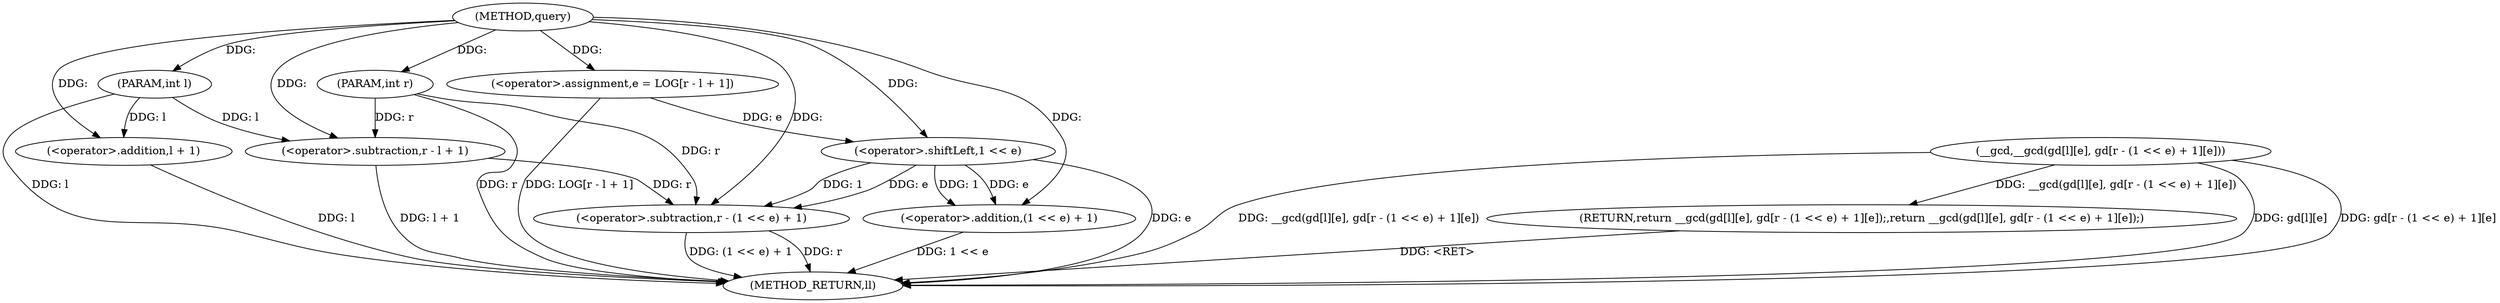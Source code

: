 digraph "query" {  
"1000295" [label = "(METHOD,query)" ]
"1000327" [label = "(METHOD_RETURN,ll)" ]
"1000296" [label = "(PARAM,int l)" ]
"1000297" [label = "(PARAM,int r)" ]
"1000300" [label = "(<operator>.assignment,e = LOG[r - l + 1])" ]
"1000309" [label = "(RETURN,return __gcd(gd[l][e], gd[r - (1 << e) + 1][e]);,return __gcd(gd[l][e], gd[r - (1 << e) + 1][e]);)" ]
"1000310" [label = "(__gcd,__gcd(gd[l][e], gd[r - (1 << e) + 1][e]))" ]
"1000304" [label = "(<operator>.subtraction,r - l + 1)" ]
"1000306" [label = "(<operator>.addition,l + 1)" ]
"1000319" [label = "(<operator>.subtraction,r - (1 << e) + 1)" ]
"1000321" [label = "(<operator>.addition,(1 << e) + 1)" ]
"1000322" [label = "(<operator>.shiftLeft,1 << e)" ]
  "1000296" -> "1000327"  [ label = "DDG: l"] 
  "1000297" -> "1000327"  [ label = "DDG: r"] 
  "1000306" -> "1000327"  [ label = "DDG: l"] 
  "1000304" -> "1000327"  [ label = "DDG: l + 1"] 
  "1000300" -> "1000327"  [ label = "DDG: LOG[r - l + 1]"] 
  "1000310" -> "1000327"  [ label = "DDG: gd[l][e]"] 
  "1000319" -> "1000327"  [ label = "DDG: r"] 
  "1000322" -> "1000327"  [ label = "DDG: e"] 
  "1000321" -> "1000327"  [ label = "DDG: 1 << e"] 
  "1000319" -> "1000327"  [ label = "DDG: (1 << e) + 1"] 
  "1000310" -> "1000327"  [ label = "DDG: gd[r - (1 << e) + 1][e]"] 
  "1000310" -> "1000327"  [ label = "DDG: __gcd(gd[l][e], gd[r - (1 << e) + 1][e])"] 
  "1000309" -> "1000327"  [ label = "DDG: <RET>"] 
  "1000295" -> "1000296"  [ label = "DDG: "] 
  "1000295" -> "1000297"  [ label = "DDG: "] 
  "1000310" -> "1000309"  [ label = "DDG: __gcd(gd[l][e], gd[r - (1 << e) + 1][e])"] 
  "1000295" -> "1000300"  [ label = "DDG: "] 
  "1000297" -> "1000304"  [ label = "DDG: r"] 
  "1000295" -> "1000304"  [ label = "DDG: "] 
  "1000296" -> "1000304"  [ label = "DDG: l"] 
  "1000296" -> "1000306"  [ label = "DDG: l"] 
  "1000295" -> "1000306"  [ label = "DDG: "] 
  "1000304" -> "1000319"  [ label = "DDG: r"] 
  "1000297" -> "1000319"  [ label = "DDG: r"] 
  "1000295" -> "1000319"  [ label = "DDG: "] 
  "1000322" -> "1000319"  [ label = "DDG: e"] 
  "1000322" -> "1000319"  [ label = "DDG: 1"] 
  "1000322" -> "1000321"  [ label = "DDG: e"] 
  "1000322" -> "1000321"  [ label = "DDG: 1"] 
  "1000295" -> "1000321"  [ label = "DDG: "] 
  "1000295" -> "1000322"  [ label = "DDG: "] 
  "1000300" -> "1000322"  [ label = "DDG: e"] 
}
